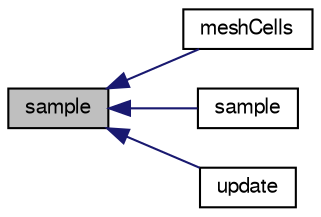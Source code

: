 digraph "sample"
{
  bgcolor="transparent";
  edge [fontname="FreeSans",fontsize="10",labelfontname="FreeSans",labelfontsize="10"];
  node [fontname="FreeSans",fontsize="10",shape=record];
  rankdir="LR";
  Node697 [label="sample",height=0.2,width=0.4,color="black", fillcolor="grey75", style="filled", fontcolor="black"];
  Node697 -> Node698 [dir="back",color="midnightblue",fontsize="10",style="solid",fontname="FreeSans"];
  Node698 [label="meshCells",height=0.2,width=0.4,color="black",URL="$a29374.html#aa989cab3047dec5278f2291033e7048f",tooltip="For every face original cell in mesh. "];
  Node697 -> Node699 [dir="back",color="midnightblue",fontsize="10",style="solid",fontname="FreeSans"];
  Node699 [label="sample",height=0.2,width=0.4,color="black",URL="$a29374.html#a2fa7a260d87340e338920925426394d9",tooltip="sample field on surface "];
  Node697 -> Node700 [dir="back",color="midnightblue",fontsize="10",style="solid",fontname="FreeSans"];
  Node700 [label="update",height=0.2,width=0.4,color="black",URL="$a29374.html#aa2aac016e2bf7b5bd2b271786c2791aa",tooltip="Update the surface as required. "];
}
